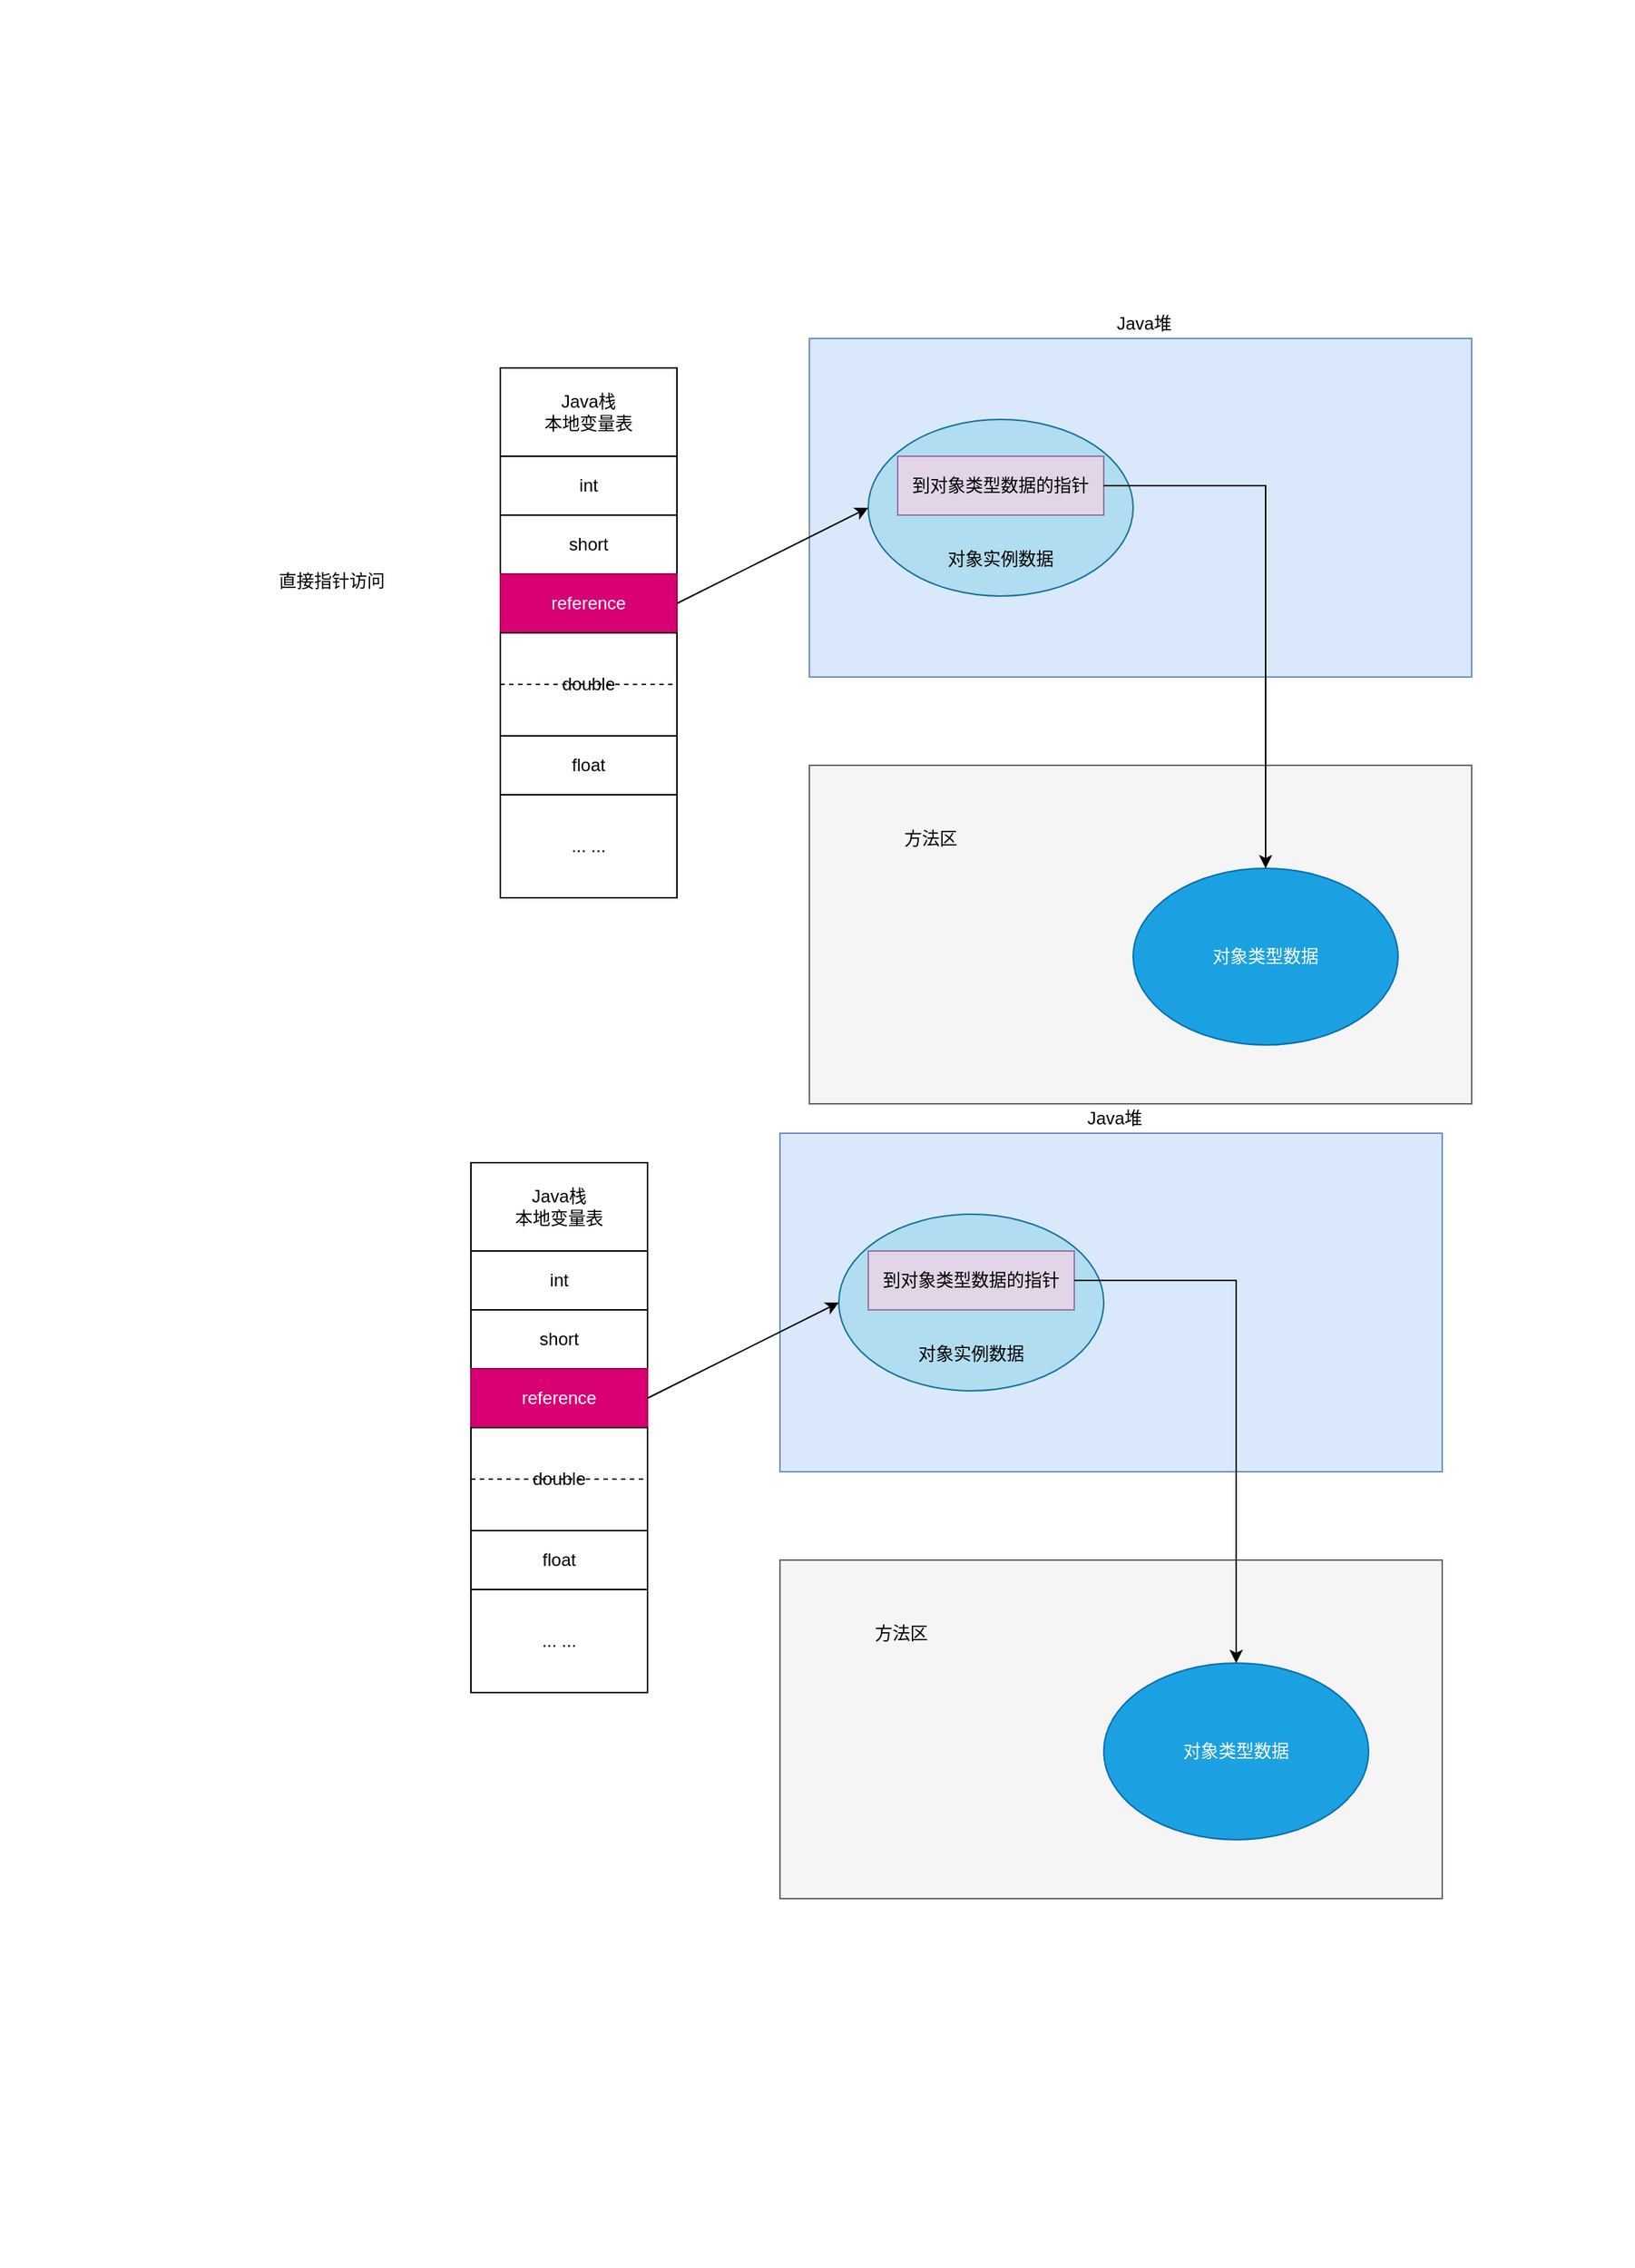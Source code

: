<svg xmlns="http://www.w3.org/2000/svg" version="1.1" height="1541px" width="1111px" viewBox="-10 -10 1131 1561" content="&lt;mxGraphModel dx=&quot;2394&quot; dy=&quot;1714&quot; grid=&quot;1&quot; gridSize=&quot;10&quot; guides=&quot;1&quot; tooltips=&quot;1&quot; connect=&quot;1&quot; arrows=&quot;1&quot; fold=&quot;1&quot; page=&quot;0&quot; pageScale=&quot;1&quot; pageWidth=&quot;827&quot; pageHeight=&quot;1169&quot; math=&quot;0&quot; shadow=&quot;0&quot;&gt;&lt;root&gt;&lt;mxCell id=&quot;0&quot;/&gt;&lt;mxCell id=&quot;1&quot; parent=&quot;0&quot;/&gt;&lt;mxCell id=&quot;154&quot; value=&quot;&quot; style=&quot;whiteSpace=wrap;html=1;strokeColor=none;&quot; parent=&quot;1&quot; vertex=&quot;1&quot;&gt;&lt;mxGeometry x=&quot;-880&quot; y=&quot;-780&quot; width=&quot;1110&quot; height=&quot;1540&quot; as=&quot;geometry&quot;/&gt;&lt;/mxCell&gt;&lt;mxCell id=&quot;206&quot; value=&quot;Java栈&amp;lt;br&amp;gt;本地变量表&quot; style=&quot;rounded=0;whiteSpace=wrap;html=1;strokeColor=#000000;strokeWidth=1;fillColor=#ffffff;&quot; parent=&quot;1&quot; vertex=&quot;1&quot;&gt;&lt;mxGeometry x=&quot;-540&quot; y=&quot;-530&quot; width=&quot;120&quot; height=&quot;60&quot; as=&quot;geometry&quot;/&gt;&lt;/mxCell&gt;&lt;mxCell id=&quot;207&quot; value=&quot;int&quot; style=&quot;rounded=0;whiteSpace=wrap;html=1;strokeColor=#000000;strokeWidth=1;fillColor=#ffffff;&quot; parent=&quot;1&quot; vertex=&quot;1&quot;&gt;&lt;mxGeometry x=&quot;-540&quot; y=&quot;-470&quot; width=&quot;120&quot; height=&quot;40&quot; as=&quot;geometry&quot;/&gt;&lt;/mxCell&gt;&lt;mxCell id=&quot;208&quot; value=&quot;short&quot; style=&quot;rounded=0;whiteSpace=wrap;html=1;strokeColor=#000000;strokeWidth=1;fillColor=#ffffff;&quot; parent=&quot;1&quot; vertex=&quot;1&quot;&gt;&lt;mxGeometry x=&quot;-540&quot; y=&quot;-430&quot; width=&quot;120&quot; height=&quot;40&quot; as=&quot;geometry&quot;/&gt;&lt;/mxCell&gt;&lt;mxCell id=&quot;209&quot; value=&quot;reference&quot; style=&quot;rounded=0;whiteSpace=wrap;html=1;strokeColor=#A50040;strokeWidth=1;fillColor=#d80073;fontColor=#ffffff;&quot; parent=&quot;1&quot; vertex=&quot;1&quot;&gt;&lt;mxGeometry x=&quot;-540&quot; y=&quot;-390&quot; width=&quot;120&quot; height=&quot;40&quot; as=&quot;geometry&quot;/&gt;&lt;/mxCell&gt;&lt;mxCell id=&quot;210&quot; value=&quot;double&quot; style=&quot;rounded=0;whiteSpace=wrap;html=1;strokeColor=#000000;strokeWidth=1;fillColor=#ffffff;&quot; parent=&quot;1&quot; vertex=&quot;1&quot;&gt;&lt;mxGeometry x=&quot;-540&quot; y=&quot;-350&quot; width=&quot;120&quot; height=&quot;70&quot; as=&quot;geometry&quot;/&gt;&lt;/mxCell&gt;&lt;mxCell id=&quot;211&quot; style=&quot;edgeStyle=none;html=1;exitX=0;exitY=0.5;exitDx=0;exitDy=0;entryX=1;entryY=0.5;entryDx=0;entryDy=0;endArrow=none;endFill=0;dashed=1;&quot; parent=&quot;1&quot; source=&quot;210&quot; target=&quot;210&quot; edge=&quot;1&quot;&gt;&lt;mxGeometry relative=&quot;1&quot; as=&quot;geometry&quot;/&gt;&lt;/mxCell&gt;&lt;mxCell id=&quot;212&quot; value=&quot;float&quot; style=&quot;rounded=0;whiteSpace=wrap;html=1;strokeColor=#000000;strokeWidth=1;fillColor=#ffffff;&quot; parent=&quot;1&quot; vertex=&quot;1&quot;&gt;&lt;mxGeometry x=&quot;-540&quot; y=&quot;-280&quot; width=&quot;120&quot; height=&quot;40&quot; as=&quot;geometry&quot;/&gt;&lt;/mxCell&gt;&lt;mxCell id=&quot;213&quot; value=&quot;... ...&quot; style=&quot;rounded=0;whiteSpace=wrap;html=1;strokeColor=#000000;strokeWidth=1;fillColor=#ffffff;&quot; parent=&quot;1&quot; vertex=&quot;1&quot;&gt;&lt;mxGeometry x=&quot;-540&quot; y=&quot;-240&quot; width=&quot;120&quot; height=&quot;70&quot; as=&quot;geometry&quot;/&gt;&lt;/mxCell&gt;&lt;mxCell id=&quot;214&quot; value=&quot;&quot; style=&quot;rounded=0;whiteSpace=wrap;html=1;strokeColor=#6c8ebf;strokeWidth=1;fillColor=#dae8fc;&quot; parent=&quot;1&quot; vertex=&quot;1&quot;&gt;&lt;mxGeometry x=&quot;-330&quot; y=&quot;-550&quot; width=&quot;450&quot; height=&quot;230&quot; as=&quot;geometry&quot;/&gt;&lt;/mxCell&gt;&lt;mxCell id=&quot;215&quot; value=&quot;Java堆&quot; style=&quot;text;html=1;strokeColor=none;fillColor=none;align=center;verticalAlign=middle;whiteSpace=wrap;rounded=0;&quot; parent=&quot;1&quot; vertex=&quot;1&quot;&gt;&lt;mxGeometry x=&quot;-125&quot; y=&quot;-570&quot; width=&quot;45&quot; height=&quot;20&quot; as=&quot;geometry&quot;/&gt;&lt;/mxCell&gt;&lt;mxCell id=&quot;216&quot; value=&quot;&quot; style=&quot;ellipse;whiteSpace=wrap;html=1;strokeColor=#10739e;strokeWidth=1;fillColor=#b1ddf0;&quot; parent=&quot;1&quot; vertex=&quot;1&quot;&gt;&lt;mxGeometry x=&quot;-290&quot; y=&quot;-495&quot; width=&quot;180&quot; height=&quot;120&quot; as=&quot;geometry&quot;/&gt;&lt;/mxCell&gt;&lt;mxCell id=&quot;217&quot; value=&quot;到对象类型数据的指针&quot; style=&quot;rounded=0;whiteSpace=wrap;html=1;strokeColor=#9673a6;strokeWidth=1;fillColor=#e1d5e7;&quot; parent=&quot;1&quot; vertex=&quot;1&quot;&gt;&lt;mxGeometry x=&quot;-270&quot; y=&quot;-470&quot; width=&quot;140&quot; height=&quot;40&quot; as=&quot;geometry&quot;/&gt;&lt;/mxCell&gt;&lt;mxCell id=&quot;218&quot; value=&quot;对象实例数据&amp;lt;br&amp;gt;&quot; style=&quot;text;html=1;strokeColor=none;fillColor=none;align=center;verticalAlign=middle;whiteSpace=wrap;rounded=0;&quot; parent=&quot;1&quot; vertex=&quot;1&quot;&gt;&lt;mxGeometry x=&quot;-245&quot; y=&quot;-410&quot; width=&quot;90&quot; height=&quot;20&quot; as=&quot;geometry&quot;/&gt;&lt;/mxCell&gt;&lt;mxCell id=&quot;219&quot; value=&quot;&quot; style=&quot;rounded=0;whiteSpace=wrap;html=1;strokeColor=#666666;strokeWidth=1;fillColor=#f5f5f5;fontColor=#333333;&quot; parent=&quot;1&quot; vertex=&quot;1&quot;&gt;&lt;mxGeometry x=&quot;-330&quot; y=&quot;-260&quot; width=&quot;450&quot; height=&quot;230&quot; as=&quot;geometry&quot;/&gt;&lt;/mxCell&gt;&lt;mxCell id=&quot;220&quot; value=&quot;方法区&quot; style=&quot;text;html=1;strokeColor=none;fillColor=none;align=center;verticalAlign=middle;whiteSpace=wrap;rounded=0;&quot; parent=&quot;1&quot; vertex=&quot;1&quot;&gt;&lt;mxGeometry x=&quot;-270&quot; y=&quot;-220&quot; width=&quot;45&quot; height=&quot;20&quot; as=&quot;geometry&quot;/&gt;&lt;/mxCell&gt;&lt;mxCell id=&quot;221&quot; value=&quot;对象类型数据&quot; style=&quot;ellipse;whiteSpace=wrap;html=1;strokeColor=#006EAF;strokeWidth=1;fillColor=#1ba1e2;fontColor=#ffffff;&quot; parent=&quot;1&quot; vertex=&quot;1&quot;&gt;&lt;mxGeometry x=&quot;-110&quot; y=&quot;-190&quot; width=&quot;180&quot; height=&quot;120&quot; as=&quot;geometry&quot;/&gt;&lt;/mxCell&gt;&lt;mxCell id=&quot;224&quot; style=&quot;edgeStyle=none;html=1;exitX=1;exitY=0.5;exitDx=0;exitDy=0;entryX=0.5;entryY=0;entryDx=0;entryDy=0;endArrow=classic;endFill=1;rounded=0;startArrow=none;startFill=0;&quot; parent=&quot;1&quot; source=&quot;217&quot; target=&quot;221&quot; edge=&quot;1&quot;&gt;&lt;mxGeometry relative=&quot;1&quot; as=&quot;geometry&quot;&gt;&lt;Array as=&quot;points&quot;&gt;&lt;mxPoint x=&quot;-20&quot; y=&quot;-450&quot;/&gt;&lt;/Array&gt;&lt;/mxGeometry&gt;&lt;/mxCell&gt;&lt;mxCell id=&quot;225&quot; style=&quot;edgeStyle=none;rounded=0;html=1;exitX=1;exitY=0.5;exitDx=0;exitDy=0;entryX=0;entryY=0.5;entryDx=0;entryDy=0;startArrow=none;startFill=0;endArrow=classic;endFill=1;strokeColor=#000000;&quot; parent=&quot;1&quot; source=&quot;209&quot; target=&quot;216&quot; edge=&quot;1&quot;&gt;&lt;mxGeometry relative=&quot;1&quot; as=&quot;geometry&quot;/&gt;&lt;/mxCell&gt;&lt;mxCell id=&quot;226&quot; value=&quot;直接指针访问&quot; style=&quot;text;html=1;align=center;verticalAlign=middle;resizable=0;points=[];autosize=1;strokeColor=none;&quot; vertex=&quot;1&quot; parent=&quot;1&quot;&gt;&lt;mxGeometry x=&quot;-700&quot; y=&quot;-395&quot; width=&quot;90&quot; height=&quot;20&quot; as=&quot;geometry&quot;/&gt;&lt;/mxCell&gt;&lt;mxCell id=&quot;227&quot; value=&quot;Java栈&amp;lt;br&amp;gt;本地变量表&quot; style=&quot;rounded=0;whiteSpace=wrap;html=1;strokeColor=#000000;strokeWidth=1;fillColor=#ffffff;&quot; vertex=&quot;1&quot; parent=&quot;1&quot;&gt;&lt;mxGeometry x=&quot;-560&quot; y=&quot;10&quot; width=&quot;120&quot; height=&quot;60&quot; as=&quot;geometry&quot;/&gt;&lt;/mxCell&gt;&lt;mxCell id=&quot;228&quot; value=&quot;int&quot; style=&quot;rounded=0;whiteSpace=wrap;html=1;strokeColor=#000000;strokeWidth=1;fillColor=#ffffff;&quot; vertex=&quot;1&quot; parent=&quot;1&quot;&gt;&lt;mxGeometry x=&quot;-560&quot; y=&quot;70&quot; width=&quot;120&quot; height=&quot;40&quot; as=&quot;geometry&quot;/&gt;&lt;/mxCell&gt;&lt;mxCell id=&quot;229&quot; value=&quot;short&quot; style=&quot;rounded=0;whiteSpace=wrap;html=1;strokeColor=#000000;strokeWidth=1;fillColor=#ffffff;&quot; vertex=&quot;1&quot; parent=&quot;1&quot;&gt;&lt;mxGeometry x=&quot;-560&quot; y=&quot;110&quot; width=&quot;120&quot; height=&quot;40&quot; as=&quot;geometry&quot;/&gt;&lt;/mxCell&gt;&lt;mxCell id=&quot;230&quot; value=&quot;reference&quot; style=&quot;rounded=0;whiteSpace=wrap;html=1;strokeColor=#A50040;strokeWidth=1;fillColor=#d80073;fontColor=#ffffff;&quot; vertex=&quot;1&quot; parent=&quot;1&quot;&gt;&lt;mxGeometry x=&quot;-560&quot; y=&quot;150&quot; width=&quot;120&quot; height=&quot;40&quot; as=&quot;geometry&quot;/&gt;&lt;/mxCell&gt;&lt;mxCell id=&quot;231&quot; value=&quot;double&quot; style=&quot;rounded=0;whiteSpace=wrap;html=1;strokeColor=#000000;strokeWidth=1;fillColor=#ffffff;&quot; vertex=&quot;1&quot; parent=&quot;1&quot;&gt;&lt;mxGeometry x=&quot;-560&quot; y=&quot;190&quot; width=&quot;120&quot; height=&quot;70&quot; as=&quot;geometry&quot;/&gt;&lt;/mxCell&gt;&lt;mxCell id=&quot;232&quot; style=&quot;edgeStyle=none;html=1;exitX=0;exitY=0.5;exitDx=0;exitDy=0;entryX=1;entryY=0.5;entryDx=0;entryDy=0;endArrow=none;endFill=0;dashed=1;&quot; edge=&quot;1&quot; parent=&quot;1&quot; source=&quot;231&quot; target=&quot;231&quot;&gt;&lt;mxGeometry relative=&quot;1&quot; as=&quot;geometry&quot;/&gt;&lt;/mxCell&gt;&lt;mxCell id=&quot;233&quot; value=&quot;float&quot; style=&quot;rounded=0;whiteSpace=wrap;html=1;strokeColor=#000000;strokeWidth=1;fillColor=#ffffff;&quot; vertex=&quot;1&quot; parent=&quot;1&quot;&gt;&lt;mxGeometry x=&quot;-560&quot; y=&quot;260&quot; width=&quot;120&quot; height=&quot;40&quot; as=&quot;geometry&quot;/&gt;&lt;/mxCell&gt;&lt;mxCell id=&quot;234&quot; value=&quot;... ...&quot; style=&quot;rounded=0;whiteSpace=wrap;html=1;strokeColor=#000000;strokeWidth=1;fillColor=#ffffff;&quot; vertex=&quot;1&quot; parent=&quot;1&quot;&gt;&lt;mxGeometry x=&quot;-560&quot; y=&quot;300&quot; width=&quot;120&quot; height=&quot;70&quot; as=&quot;geometry&quot;/&gt;&lt;/mxCell&gt;&lt;mxCell id=&quot;235&quot; value=&quot;&quot; style=&quot;rounded=0;whiteSpace=wrap;html=1;strokeColor=#6c8ebf;strokeWidth=1;fillColor=#dae8fc;&quot; vertex=&quot;1&quot; parent=&quot;1&quot;&gt;&lt;mxGeometry x=&quot;-350&quot; y=&quot;-10&quot; width=&quot;450&quot; height=&quot;230&quot; as=&quot;geometry&quot;/&gt;&lt;/mxCell&gt;&lt;mxCell id=&quot;236&quot; value=&quot;Java堆&quot; style=&quot;text;html=1;strokeColor=none;fillColor=none;align=center;verticalAlign=middle;whiteSpace=wrap;rounded=0;&quot; vertex=&quot;1&quot; parent=&quot;1&quot;&gt;&lt;mxGeometry x=&quot;-145&quot; y=&quot;-30&quot; width=&quot;45&quot; height=&quot;20&quot; as=&quot;geometry&quot;/&gt;&lt;/mxCell&gt;&lt;mxCell id=&quot;237&quot; value=&quot;&quot; style=&quot;ellipse;whiteSpace=wrap;html=1;strokeColor=#10739e;strokeWidth=1;fillColor=#b1ddf0;&quot; vertex=&quot;1&quot; parent=&quot;1&quot;&gt;&lt;mxGeometry x=&quot;-310&quot; y=&quot;45&quot; width=&quot;180&quot; height=&quot;120&quot; as=&quot;geometry&quot;/&gt;&lt;/mxCell&gt;&lt;mxCell id=&quot;238&quot; value=&quot;到对象类型数据的指针&quot; style=&quot;rounded=0;whiteSpace=wrap;html=1;strokeColor=#9673a6;strokeWidth=1;fillColor=#e1d5e7;&quot; vertex=&quot;1&quot; parent=&quot;1&quot;&gt;&lt;mxGeometry x=&quot;-290&quot; y=&quot;70&quot; width=&quot;140&quot; height=&quot;40&quot; as=&quot;geometry&quot;/&gt;&lt;/mxCell&gt;&lt;mxCell id=&quot;239&quot; value=&quot;对象实例数据&amp;lt;br&amp;gt;&quot; style=&quot;text;html=1;strokeColor=none;fillColor=none;align=center;verticalAlign=middle;whiteSpace=wrap;rounded=0;&quot; vertex=&quot;1&quot; parent=&quot;1&quot;&gt;&lt;mxGeometry x=&quot;-265&quot; y=&quot;130&quot; width=&quot;90&quot; height=&quot;20&quot; as=&quot;geometry&quot;/&gt;&lt;/mxCell&gt;&lt;mxCell id=&quot;240&quot; value=&quot;&quot; style=&quot;rounded=0;whiteSpace=wrap;html=1;strokeColor=#666666;strokeWidth=1;fillColor=#f5f5f5;fontColor=#333333;&quot; vertex=&quot;1&quot; parent=&quot;1&quot;&gt;&lt;mxGeometry x=&quot;-350&quot; y=&quot;280&quot; width=&quot;450&quot; height=&quot;230&quot; as=&quot;geometry&quot;/&gt;&lt;/mxCell&gt;&lt;mxCell id=&quot;241&quot; value=&quot;方法区&quot; style=&quot;text;html=1;strokeColor=none;fillColor=none;align=center;verticalAlign=middle;whiteSpace=wrap;rounded=0;&quot; vertex=&quot;1&quot; parent=&quot;1&quot;&gt;&lt;mxGeometry x=&quot;-290&quot; y=&quot;320&quot; width=&quot;45&quot; height=&quot;20&quot; as=&quot;geometry&quot;/&gt;&lt;/mxCell&gt;&lt;mxCell id=&quot;242&quot; value=&quot;对象类型数据&quot; style=&quot;ellipse;whiteSpace=wrap;html=1;strokeColor=#006EAF;strokeWidth=1;fillColor=#1ba1e2;fontColor=#ffffff;&quot; vertex=&quot;1&quot; parent=&quot;1&quot;&gt;&lt;mxGeometry x=&quot;-130&quot; y=&quot;350&quot; width=&quot;180&quot; height=&quot;120&quot; as=&quot;geometry&quot;/&gt;&lt;/mxCell&gt;&lt;mxCell id=&quot;243&quot; style=&quot;edgeStyle=none;html=1;exitX=1;exitY=0.5;exitDx=0;exitDy=0;entryX=0.5;entryY=0;entryDx=0;entryDy=0;endArrow=classic;endFill=1;rounded=0;startArrow=none;startFill=0;&quot; edge=&quot;1&quot; parent=&quot;1&quot; source=&quot;238&quot; target=&quot;242&quot;&gt;&lt;mxGeometry relative=&quot;1&quot; as=&quot;geometry&quot;&gt;&lt;Array as=&quot;points&quot;&gt;&lt;mxPoint x=&quot;-40&quot; y=&quot;90&quot;/&gt;&lt;/Array&gt;&lt;/mxGeometry&gt;&lt;/mxCell&gt;&lt;mxCell id=&quot;244&quot; style=&quot;edgeStyle=none;rounded=0;html=1;exitX=1;exitY=0.5;exitDx=0;exitDy=0;entryX=0;entryY=0.5;entryDx=0;entryDy=0;startArrow=none;startFill=0;endArrow=classic;endFill=1;strokeColor=#000000;&quot; edge=&quot;1&quot; parent=&quot;1&quot; source=&quot;230&quot; target=&quot;237&quot;&gt;&lt;mxGeometry relative=&quot;1&quot; as=&quot;geometry&quot;/&gt;&lt;/mxCell&gt;&lt;/root&gt;&lt;/mxGraphModel&gt;"><style type="text/css"></style><rect x="0.5" y="0.5" width="1110" height="1540" fill="#ffffff" stroke="none" pointer-events="none"/><rect x="340.5" y="250.5" width="120" height="60" fill="#ffffff" stroke="#000000" pointer-events="none"/><g><foreignObject style="overflow: visible; text-align: left;" pointer-events="none" width="100%" height="100%"><div xmlns="http://www.w3.org/1999/xhtml" style="display: flex; align-items: unsafe center; justify-content: unsafe center; width: 118px; height: 1px; padding-top: 281px; margin-left: 342px;"><div style="box-sizing: border-box; font-size: 0; text-align: center; "><div style="display: inline-block; font-size: 12px; font-family: Helvetica; color: #000000; line-height: 1.2; pointer-events: none; white-space: normal; word-wrap: normal; ">Java栈<br />本地变量表</div></div></div></foreignObject></g><rect x="340.5" y="310.5" width="120" height="40" fill="#ffffff" stroke="#000000" pointer-events="none"/><g><foreignObject style="overflow: visible; text-align: left;" pointer-events="none" width="100%" height="100%"><div xmlns="http://www.w3.org/1999/xhtml" style="display: flex; align-items: unsafe center; justify-content: unsafe center; width: 118px; height: 1px; padding-top: 331px; margin-left: 342px;"><div style="box-sizing: border-box; font-size: 0; text-align: center; "><div style="display: inline-block; font-size: 12px; font-family: Helvetica; color: #000000; line-height: 1.2; pointer-events: none; white-space: normal; word-wrap: normal; ">int</div></div></div></foreignObject></g><rect x="340.5" y="350.5" width="120" height="40" fill="#ffffff" stroke="#000000" pointer-events="none"/><g><foreignObject style="overflow: visible; text-align: left;" pointer-events="none" width="100%" height="100%"><div xmlns="http://www.w3.org/1999/xhtml" style="display: flex; align-items: unsafe center; justify-content: unsafe center; width: 118px; height: 1px; padding-top: 371px; margin-left: 342px;"><div style="box-sizing: border-box; font-size: 0; text-align: center; "><div style="display: inline-block; font-size: 12px; font-family: Helvetica; color: #000000; line-height: 1.2; pointer-events: none; white-space: normal; word-wrap: normal; ">short</div></div></div></foreignObject></g><rect x="340.5" y="390.5" width="120" height="40" fill="#d80073" stroke="#a50040" pointer-events="none"/><g><foreignObject style="overflow: visible; text-align: left;" pointer-events="none" width="100%" height="100%"><div xmlns="http://www.w3.org/1999/xhtml" style="display: flex; align-items: unsafe center; justify-content: unsafe center; width: 118px; height: 1px; padding-top: 411px; margin-left: 342px;"><div style="box-sizing: border-box; font-size: 0; text-align: center; "><div style="display: inline-block; font-size: 12px; font-family: Helvetica; color: #ffffff; line-height: 1.2; pointer-events: none; white-space: normal; word-wrap: normal; ">reference</div></div></div></foreignObject></g><rect x="340.5" y="430.5" width="120" height="70" fill="#ffffff" stroke="#000000" pointer-events="none"/><g><foreignObject style="overflow: visible; text-align: left;" pointer-events="none" width="100%" height="100%"><div xmlns="http://www.w3.org/1999/xhtml" style="display: flex; align-items: unsafe center; justify-content: unsafe center; width: 118px; height: 1px; padding-top: 466px; margin-left: 342px;"><div style="box-sizing: border-box; font-size: 0; text-align: center; "><div style="display: inline-block; font-size: 12px; font-family: Helvetica; color: #000000; line-height: 1.2; pointer-events: none; white-space: normal; word-wrap: normal; ">double</div></div></div></foreignObject></g><path d="M 340.5 465.5 L 460.5 465.5" fill="none" stroke="#000000" stroke-miterlimit="10" stroke-dasharray="3 3" pointer-events="none"/><rect x="340.5" y="500.5" width="120" height="40" fill="#ffffff" stroke="#000000" pointer-events="none"/><g><foreignObject style="overflow: visible; text-align: left;" pointer-events="none" width="100%" height="100%"><div xmlns="http://www.w3.org/1999/xhtml" style="display: flex; align-items: unsafe center; justify-content: unsafe center; width: 118px; height: 1px; padding-top: 521px; margin-left: 342px;"><div style="box-sizing: border-box; font-size: 0; text-align: center; "><div style="display: inline-block; font-size: 12px; font-family: Helvetica; color: #000000; line-height: 1.2; pointer-events: none; white-space: normal; word-wrap: normal; ">float</div></div></div></foreignObject></g><rect x="340.5" y="540.5" width="120" height="70" fill="#ffffff" stroke="#000000" pointer-events="none"/><g><foreignObject style="overflow: visible; text-align: left;" pointer-events="none" width="100%" height="100%"><div xmlns="http://www.w3.org/1999/xhtml" style="display: flex; align-items: unsafe center; justify-content: unsafe center; width: 118px; height: 1px; padding-top: 576px; margin-left: 342px;"><div style="box-sizing: border-box; font-size: 0; text-align: center; "><div style="display: inline-block; font-size: 12px; font-family: Helvetica; color: #000000; line-height: 1.2; pointer-events: none; white-space: normal; word-wrap: normal; ">... ...</div></div></div></foreignObject></g><rect x="550.5" y="230.5" width="450" height="230" fill="#dae8fc" stroke="#6c8ebf" pointer-events="none"/><g><foreignObject style="overflow: visible; text-align: left;" pointer-events="none" width="100%" height="100%"><div xmlns="http://www.w3.org/1999/xhtml" style="display: flex; align-items: unsafe center; justify-content: unsafe center; width: 43px; height: 1px; padding-top: 221px; margin-left: 757px;"><div style="box-sizing: border-box; font-size: 0; text-align: center; "><div style="display: inline-block; font-size: 12px; font-family: Helvetica; color: #000000; line-height: 1.2; pointer-events: none; white-space: normal; word-wrap: normal; ">Java堆</div></div></div></foreignObject></g><ellipse cx="680.5" cy="345.5" rx="90" ry="60" fill="#b1ddf0" stroke="#10739e" pointer-events="none"/><rect x="610.5" y="310.5" width="140" height="40" fill="#e1d5e7" stroke="#9673a6" pointer-events="none"/><g><foreignObject style="overflow: visible; text-align: left;" pointer-events="none" width="100%" height="100%"><div xmlns="http://www.w3.org/1999/xhtml" style="display: flex; align-items: unsafe center; justify-content: unsafe center; width: 138px; height: 1px; padding-top: 331px; margin-left: 612px;"><div style="box-sizing: border-box; font-size: 0; text-align: center; "><div style="display: inline-block; font-size: 12px; font-family: Helvetica; color: #000000; line-height: 1.2; pointer-events: none; white-space: normal; word-wrap: normal; ">到对象类型数据的指针</div></div></div></foreignObject></g><g><foreignObject style="overflow: visible; text-align: left;" pointer-events="none" width="100%" height="100%"><div xmlns="http://www.w3.org/1999/xhtml" style="display: flex; align-items: unsafe center; justify-content: unsafe center; width: 88px; height: 1px; padding-top: 381px; margin-left: 637px;"><div style="box-sizing: border-box; font-size: 0; text-align: center; "><div style="display: inline-block; font-size: 12px; font-family: Helvetica; color: #000000; line-height: 1.2; pointer-events: none; white-space: normal; word-wrap: normal; ">对象实例数据<br /></div></div></div></foreignObject></g><rect x="550.5" y="520.5" width="450" height="230" fill="#f5f5f5" stroke="#666666" pointer-events="none"/><g><foreignObject style="overflow: visible; text-align: left;" pointer-events="none" width="100%" height="100%"><div xmlns="http://www.w3.org/1999/xhtml" style="display: flex; align-items: unsafe center; justify-content: unsafe center; width: 43px; height: 1px; padding-top: 571px; margin-left: 612px;"><div style="box-sizing: border-box; font-size: 0; text-align: center; "><div style="display: inline-block; font-size: 12px; font-family: Helvetica; color: #000000; line-height: 1.2; pointer-events: none; white-space: normal; word-wrap: normal; ">方法区</div></div></div></foreignObject></g><ellipse cx="860.5" cy="650.5" rx="90" ry="60" fill="#1ba1e2" stroke="#006eaf" pointer-events="none"/><g><foreignObject style="overflow: visible; text-align: left;" pointer-events="none" width="100%" height="100%"><div xmlns="http://www.w3.org/1999/xhtml" style="display: flex; align-items: unsafe center; justify-content: unsafe center; width: 178px; height: 1px; padding-top: 651px; margin-left: 772px;"><div style="box-sizing: border-box; font-size: 0; text-align: center; "><div style="display: inline-block; font-size: 12px; font-family: Helvetica; color: #ffffff; line-height: 1.2; pointer-events: none; white-space: normal; word-wrap: normal; ">对象类型数据</div></div></div></foreignObject></g><path d="M 750.5 330.5 L 860.5 330.5 L 860.5 584.13" fill="none" stroke="#000000" stroke-miterlimit="10" pointer-events="none"/><path d="M 860.5 589.38 L 857 582.38 L 860.5 584.13 L 864 582.38 Z" fill="#000000" stroke="#000000" stroke-miterlimit="10" pointer-events="none"/><path d="M 460.5 410.5 L 584.8 348.35" fill="none" stroke="#000000" stroke-miterlimit="10" pointer-events="none"/><path d="M 589.5 346 L 584.8 352.26 L 584.8 348.35 L 581.67 346 Z" fill="#000000" stroke="#000000" stroke-miterlimit="10" pointer-events="none"/><g><foreignObject style="overflow: visible; text-align: left;" pointer-events="none" width="100%" height="100%"><div xmlns="http://www.w3.org/1999/xhtml" style="display: flex; align-items: unsafe center; justify-content: unsafe center; width: 1px; height: 1px; padding-top: 396px; margin-left: 226px;"><div style="box-sizing: border-box; font-size: 0; text-align: center; "><div style="display: inline-block; font-size: 12px; font-family: Helvetica; color: #000000; line-height: 1.2; pointer-events: none; white-space: nowrap; ">直接指针访问</div></div></div></foreignObject></g><rect x="320.5" y="790.5" width="120" height="60" fill="#ffffff" stroke="#000000" pointer-events="none"/><g><foreignObject style="overflow: visible; text-align: left;" pointer-events="none" width="100%" height="100%"><div xmlns="http://www.w3.org/1999/xhtml" style="display: flex; align-items: unsafe center; justify-content: unsafe center; width: 118px; height: 1px; padding-top: 821px; margin-left: 322px;"><div style="box-sizing: border-box; font-size: 0; text-align: center; "><div style="display: inline-block; font-size: 12px; font-family: Helvetica; color: #000000; line-height: 1.2; pointer-events: none; white-space: normal; word-wrap: normal; ">Java栈<br />本地变量表</div></div></div></foreignObject></g><rect x="320.5" y="850.5" width="120" height="40" fill="#ffffff" stroke="#000000" pointer-events="none"/><g><foreignObject style="overflow: visible; text-align: left;" pointer-events="none" width="100%" height="100%"><div xmlns="http://www.w3.org/1999/xhtml" style="display: flex; align-items: unsafe center; justify-content: unsafe center; width: 118px; height: 1px; padding-top: 871px; margin-left: 322px;"><div style="box-sizing: border-box; font-size: 0; text-align: center; "><div style="display: inline-block; font-size: 12px; font-family: Helvetica; color: #000000; line-height: 1.2; pointer-events: none; white-space: normal; word-wrap: normal; ">int</div></div></div></foreignObject></g><rect x="320.5" y="890.5" width="120" height="40" fill="#ffffff" stroke="#000000" pointer-events="none"/><g><foreignObject style="overflow: visible; text-align: left;" pointer-events="none" width="100%" height="100%"><div xmlns="http://www.w3.org/1999/xhtml" style="display: flex; align-items: unsafe center; justify-content: unsafe center; width: 118px; height: 1px; padding-top: 911px; margin-left: 322px;"><div style="box-sizing: border-box; font-size: 0; text-align: center; "><div style="display: inline-block; font-size: 12px; font-family: Helvetica; color: #000000; line-height: 1.2; pointer-events: none; white-space: normal; word-wrap: normal; ">short</div></div></div></foreignObject></g><rect x="320.5" y="930.5" width="120" height="40" fill="#d80073" stroke="#a50040" pointer-events="none"/><g><foreignObject style="overflow: visible; text-align: left;" pointer-events="none" width="100%" height="100%"><div xmlns="http://www.w3.org/1999/xhtml" style="display: flex; align-items: unsafe center; justify-content: unsafe center; width: 118px; height: 1px; padding-top: 951px; margin-left: 322px;"><div style="box-sizing: border-box; font-size: 0; text-align: center; "><div style="display: inline-block; font-size: 12px; font-family: Helvetica; color: #ffffff; line-height: 1.2; pointer-events: none; white-space: normal; word-wrap: normal; ">reference</div></div></div></foreignObject></g><rect x="320.5" y="970.5" width="120" height="70" fill="#ffffff" stroke="#000000" pointer-events="none"/><g><foreignObject style="overflow: visible; text-align: left;" pointer-events="none" width="100%" height="100%"><div xmlns="http://www.w3.org/1999/xhtml" style="display: flex; align-items: unsafe center; justify-content: unsafe center; width: 118px; height: 1px; padding-top: 1006px; margin-left: 322px;"><div style="box-sizing: border-box; font-size: 0; text-align: center; "><div style="display: inline-block; font-size: 12px; font-family: Helvetica; color: #000000; line-height: 1.2; pointer-events: none; white-space: normal; word-wrap: normal; ">double</div></div></div></foreignObject></g><path d="M 320.5 1005.5 L 440.5 1005.5" fill="none" stroke="#000000" stroke-miterlimit="10" stroke-dasharray="3 3" pointer-events="none"/><rect x="320.5" y="1040.5" width="120" height="40" fill="#ffffff" stroke="#000000" pointer-events="none"/><g><foreignObject style="overflow: visible; text-align: left;" pointer-events="none" width="100%" height="100%"><div xmlns="http://www.w3.org/1999/xhtml" style="display: flex; align-items: unsafe center; justify-content: unsafe center; width: 118px; height: 1px; padding-top: 1061px; margin-left: 322px;"><div style="box-sizing: border-box; font-size: 0; text-align: center; "><div style="display: inline-block; font-size: 12px; font-family: Helvetica; color: #000000; line-height: 1.2; pointer-events: none; white-space: normal; word-wrap: normal; ">float</div></div></div></foreignObject></g><rect x="320.5" y="1080.5" width="120" height="70" fill="#ffffff" stroke="#000000" pointer-events="none"/><g><foreignObject style="overflow: visible; text-align: left;" pointer-events="none" width="100%" height="100%"><div xmlns="http://www.w3.org/1999/xhtml" style="display: flex; align-items: unsafe center; justify-content: unsafe center; width: 118px; height: 1px; padding-top: 1116px; margin-left: 322px;"><div style="box-sizing: border-box; font-size: 0; text-align: center; "><div style="display: inline-block; font-size: 12px; font-family: Helvetica; color: #000000; line-height: 1.2; pointer-events: none; white-space: normal; word-wrap: normal; ">... ...</div></div></div></foreignObject></g><rect x="530.5" y="770.5" width="450" height="230" fill="#dae8fc" stroke="#6c8ebf" pointer-events="none"/><g><foreignObject style="overflow: visible; text-align: left;" pointer-events="none" width="100%" height="100%"><div xmlns="http://www.w3.org/1999/xhtml" style="display: flex; align-items: unsafe center; justify-content: unsafe center; width: 43px; height: 1px; padding-top: 761px; margin-left: 737px;"><div style="box-sizing: border-box; font-size: 0; text-align: center; "><div style="display: inline-block; font-size: 12px; font-family: Helvetica; color: #000000; line-height: 1.2; pointer-events: none; white-space: normal; word-wrap: normal; ">Java堆</div></div></div></foreignObject></g><ellipse cx="660.5" cy="885.5" rx="90" ry="60" fill="#b1ddf0" stroke="#10739e" pointer-events="none"/><rect x="590.5" y="850.5" width="140" height="40" fill="#e1d5e7" stroke="#9673a6" pointer-events="none"/><g><foreignObject style="overflow: visible; text-align: left;" pointer-events="none" width="100%" height="100%"><div xmlns="http://www.w3.org/1999/xhtml" style="display: flex; align-items: unsafe center; justify-content: unsafe center; width: 138px; height: 1px; padding-top: 871px; margin-left: 592px;"><div style="box-sizing: border-box; font-size: 0; text-align: center; "><div style="display: inline-block; font-size: 12px; font-family: Helvetica; color: #000000; line-height: 1.2; pointer-events: none; white-space: normal; word-wrap: normal; ">到对象类型数据的指针</div></div></div></foreignObject></g><g><foreignObject style="overflow: visible; text-align: left;" pointer-events="none" width="100%" height="100%"><div xmlns="http://www.w3.org/1999/xhtml" style="display: flex; align-items: unsafe center; justify-content: unsafe center; width: 88px; height: 1px; padding-top: 921px; margin-left: 617px;"><div style="box-sizing: border-box; font-size: 0; text-align: center; "><div style="display: inline-block; font-size: 12px; font-family: Helvetica; color: #000000; line-height: 1.2; pointer-events: none; white-space: normal; word-wrap: normal; ">对象实例数据<br /></div></div></div></foreignObject></g><rect x="530.5" y="1060.5" width="450" height="230" fill="#f5f5f5" stroke="#666666" pointer-events="none"/><g><foreignObject style="overflow: visible; text-align: left;" pointer-events="none" width="100%" height="100%"><div xmlns="http://www.w3.org/1999/xhtml" style="display: flex; align-items: unsafe center; justify-content: unsafe center; width: 43px; height: 1px; padding-top: 1111px; margin-left: 592px;"><div style="box-sizing: border-box; font-size: 0; text-align: center; "><div style="display: inline-block; font-size: 12px; font-family: Helvetica; color: #000000; line-height: 1.2; pointer-events: none; white-space: normal; word-wrap: normal; ">方法区</div></div></div></foreignObject></g><ellipse cx="840.5" cy="1190.5" rx="90" ry="60" fill="#1ba1e2" stroke="#006eaf" pointer-events="none"/><g><foreignObject style="overflow: visible; text-align: left;" pointer-events="none" width="100%" height="100%"><div xmlns="http://www.w3.org/1999/xhtml" style="display: flex; align-items: unsafe center; justify-content: unsafe center; width: 178px; height: 1px; padding-top: 1191px; margin-left: 752px;"><div style="box-sizing: border-box; font-size: 0; text-align: center; "><div style="display: inline-block; font-size: 12px; font-family: Helvetica; color: #ffffff; line-height: 1.2; pointer-events: none; white-space: normal; word-wrap: normal; ">对象类型数据</div></div></div></foreignObject></g><path d="M 730.5 870.5 L 840.5 870.5 L 840.5 1124.13" fill="none" stroke="#000000" stroke-miterlimit="10" pointer-events="none"/><path d="M 840.5 1129.38 L 837 1122.38 L 840.5 1124.13 L 844 1122.38 Z" fill="#000000" stroke="#000000" stroke-miterlimit="10" pointer-events="none"/><path d="M 440.5 950.5 L 564.8 888.35" fill="none" stroke="#000000" stroke-miterlimit="10" pointer-events="none"/><path d="M 569.5 886 L 564.8 892.26 L 564.8 888.35 L 561.67 886 Z" fill="#000000" stroke="#000000" stroke-miterlimit="10" pointer-events="none"/></svg>